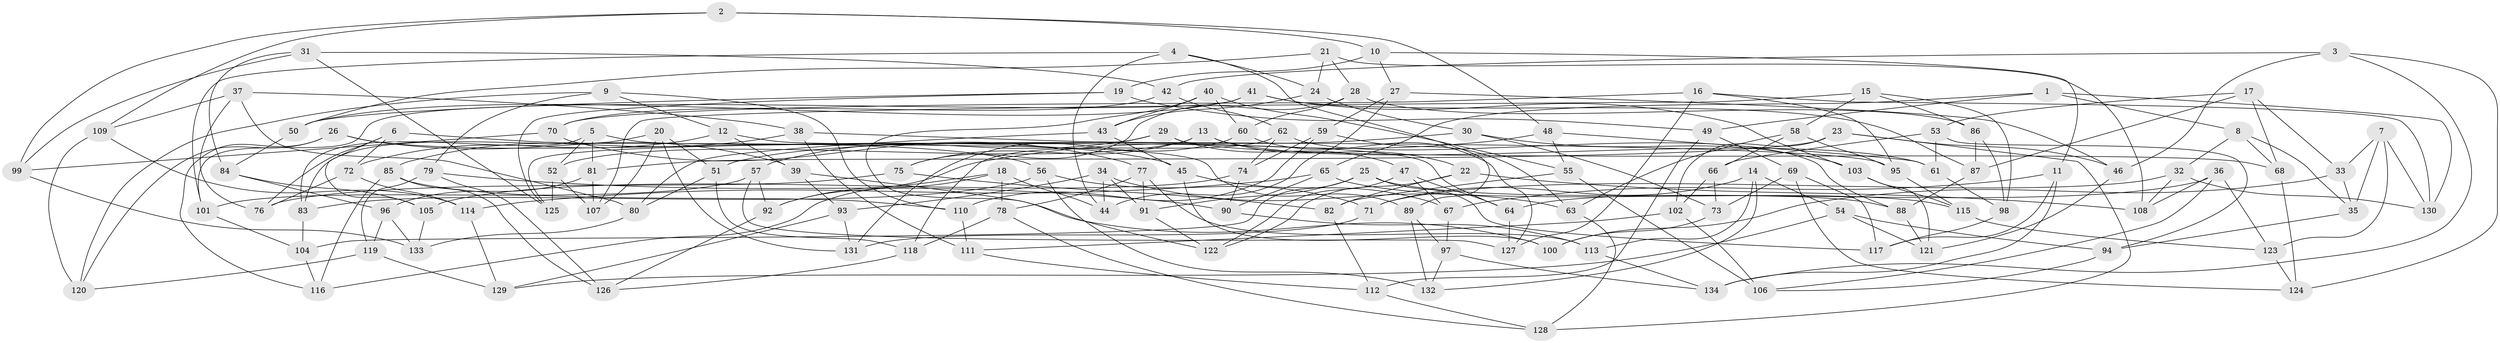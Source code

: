 // Generated by graph-tools (version 1.1) at 2025/11/02/27/25 16:11:49]
// undirected, 134 vertices, 268 edges
graph export_dot {
graph [start="1"]
  node [color=gray90,style=filled];
  1;
  2;
  3;
  4;
  5;
  6;
  7;
  8;
  9;
  10;
  11;
  12;
  13;
  14;
  15;
  16;
  17;
  18;
  19;
  20;
  21;
  22;
  23;
  24;
  25;
  26;
  27;
  28;
  29;
  30;
  31;
  32;
  33;
  34;
  35;
  36;
  37;
  38;
  39;
  40;
  41;
  42;
  43;
  44;
  45;
  46;
  47;
  48;
  49;
  50;
  51;
  52;
  53;
  54;
  55;
  56;
  57;
  58;
  59;
  60;
  61;
  62;
  63;
  64;
  65;
  66;
  67;
  68;
  69;
  70;
  71;
  72;
  73;
  74;
  75;
  76;
  77;
  78;
  79;
  80;
  81;
  82;
  83;
  84;
  85;
  86;
  87;
  88;
  89;
  90;
  91;
  92;
  93;
  94;
  95;
  96;
  97;
  98;
  99;
  100;
  101;
  102;
  103;
  104;
  105;
  106;
  107;
  108;
  109;
  110;
  111;
  112;
  113;
  114;
  115;
  116;
  117;
  118;
  119;
  120;
  121;
  122;
  123;
  124;
  125;
  126;
  127;
  128;
  129;
  130;
  131;
  132;
  133;
  134;
  1 -- 130;
  1 -- 8;
  1 -- 49;
  1 -- 65;
  2 -- 109;
  2 -- 10;
  2 -- 99;
  2 -- 48;
  3 -- 46;
  3 -- 42;
  3 -- 124;
  3 -- 134;
  4 -- 89;
  4 -- 44;
  4 -- 101;
  4 -- 24;
  5 -- 52;
  5 -- 81;
  5 -- 83;
  5 -- 89;
  6 -- 72;
  6 -- 76;
  6 -- 105;
  6 -- 56;
  7 -- 35;
  7 -- 130;
  7 -- 123;
  7 -- 33;
  8 -- 35;
  8 -- 68;
  8 -- 32;
  9 -- 79;
  9 -- 110;
  9 -- 120;
  9 -- 12;
  10 -- 19;
  10 -- 27;
  10 -- 11;
  11 -- 67;
  11 -- 134;
  11 -- 117;
  12 -- 39;
  12 -- 64;
  12 -- 72;
  13 -- 61;
  13 -- 75;
  13 -- 22;
  13 -- 52;
  14 -- 132;
  14 -- 71;
  14 -- 113;
  14 -- 54;
  15 -- 107;
  15 -- 86;
  15 -- 98;
  15 -- 58;
  16 -- 95;
  16 -- 130;
  16 -- 127;
  16 -- 70;
  17 -- 53;
  17 -- 68;
  17 -- 33;
  17 -- 87;
  18 -- 78;
  18 -- 92;
  18 -- 44;
  18 -- 116;
  19 -- 125;
  19 -- 49;
  19 -- 50;
  20 -- 131;
  20 -- 83;
  20 -- 51;
  20 -- 107;
  21 -- 50;
  21 -- 28;
  21 -- 108;
  21 -- 24;
  22 -- 82;
  22 -- 108;
  22 -- 122;
  23 -- 81;
  23 -- 128;
  23 -- 102;
  23 -- 46;
  24 -- 30;
  24 -- 43;
  25 -- 104;
  25 -- 88;
  25 -- 117;
  25 -- 91;
  26 -- 116;
  26 -- 45;
  26 -- 120;
  26 -- 39;
  27 -- 46;
  27 -- 59;
  27 -- 44;
  28 -- 86;
  28 -- 60;
  28 -- 75;
  29 -- 68;
  29 -- 47;
  29 -- 125;
  29 -- 57;
  30 -- 51;
  30 -- 73;
  30 -- 103;
  31 -- 42;
  31 -- 84;
  31 -- 125;
  31 -- 99;
  32 -- 71;
  32 -- 108;
  32 -- 130;
  33 -- 100;
  33 -- 35;
  34 -- 93;
  34 -- 44;
  34 -- 91;
  34 -- 63;
  35 -- 94;
  36 -- 106;
  36 -- 64;
  36 -- 123;
  36 -- 108;
  37 -- 80;
  37 -- 109;
  37 -- 38;
  37 -- 76;
  38 -- 85;
  38 -- 111;
  38 -- 95;
  39 -- 93;
  39 -- 100;
  40 -- 60;
  40 -- 55;
  40 -- 43;
  40 -- 122;
  41 -- 50;
  41 -- 103;
  41 -- 101;
  41 -- 87;
  42 -- 62;
  42 -- 70;
  43 -- 45;
  43 -- 80;
  45 -- 100;
  45 -- 67;
  46 -- 121;
  47 -- 122;
  47 -- 67;
  47 -- 64;
  48 -- 92;
  48 -- 61;
  48 -- 55;
  49 -- 69;
  49 -- 112;
  50 -- 84;
  51 -- 118;
  51 -- 80;
  52 -- 107;
  52 -- 125;
  53 -- 66;
  53 -- 94;
  53 -- 61;
  54 -- 94;
  54 -- 129;
  54 -- 121;
  55 -- 106;
  55 -- 82;
  56 -- 83;
  56 -- 132;
  56 -- 71;
  57 -- 92;
  57 -- 127;
  57 -- 101;
  58 -- 66;
  58 -- 63;
  58 -- 95;
  59 -- 110;
  59 -- 63;
  59 -- 74;
  60 -- 127;
  60 -- 131;
  61 -- 98;
  62 -- 88;
  62 -- 118;
  62 -- 74;
  63 -- 128;
  64 -- 127;
  65 -- 90;
  65 -- 115;
  65 -- 114;
  66 -- 73;
  66 -- 102;
  67 -- 97;
  68 -- 124;
  69 -- 73;
  69 -- 124;
  69 -- 117;
  70 -- 77;
  70 -- 99;
  71 -- 131;
  72 -- 76;
  72 -- 114;
  73 -- 100;
  74 -- 90;
  74 -- 105;
  75 -- 82;
  75 -- 76;
  77 -- 91;
  77 -- 78;
  77 -- 113;
  78 -- 128;
  78 -- 118;
  79 -- 119;
  79 -- 126;
  79 -- 90;
  80 -- 133;
  81 -- 96;
  81 -- 107;
  82 -- 112;
  83 -- 104;
  84 -- 105;
  84 -- 96;
  85 -- 116;
  85 -- 110;
  85 -- 126;
  86 -- 87;
  86 -- 98;
  87 -- 88;
  88 -- 121;
  89 -- 97;
  89 -- 132;
  90 -- 113;
  91 -- 122;
  92 -- 126;
  93 -- 129;
  93 -- 131;
  94 -- 106;
  95 -- 115;
  96 -- 133;
  96 -- 119;
  97 -- 134;
  97 -- 132;
  98 -- 117;
  99 -- 133;
  101 -- 104;
  102 -- 111;
  102 -- 106;
  103 -- 121;
  103 -- 115;
  104 -- 116;
  105 -- 133;
  109 -- 114;
  109 -- 120;
  110 -- 111;
  111 -- 112;
  112 -- 128;
  113 -- 134;
  114 -- 129;
  115 -- 123;
  118 -- 126;
  119 -- 120;
  119 -- 129;
  123 -- 124;
}
